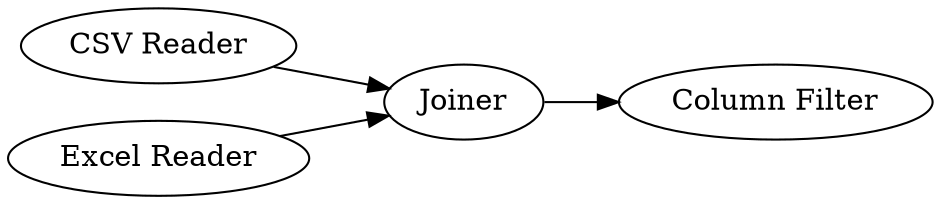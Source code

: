 digraph {
	1 [label="CSV Reader"]
	2 [label="Excel Reader"]
	3 [label=Joiner]
	4 [label="Column Filter"]
	1 -> 3
	2 -> 3
	3 -> 4
	rankdir=LR
}
